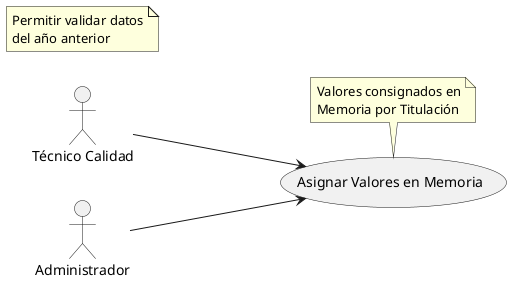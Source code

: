 @startuml
left to right direction

actor "Técnico Calidad" as tec
actor "Administrador" as admin

usecase "Asignar Valores en Memoria" as asignarValores
note top of asignarValores
    Valores consignados en
    Memoria por Titulación
end note

note "Permitir validar datos\ndel año anterior" as valoresDef

tec ---> asignarValores
admin ---> asignarValores
@enduml